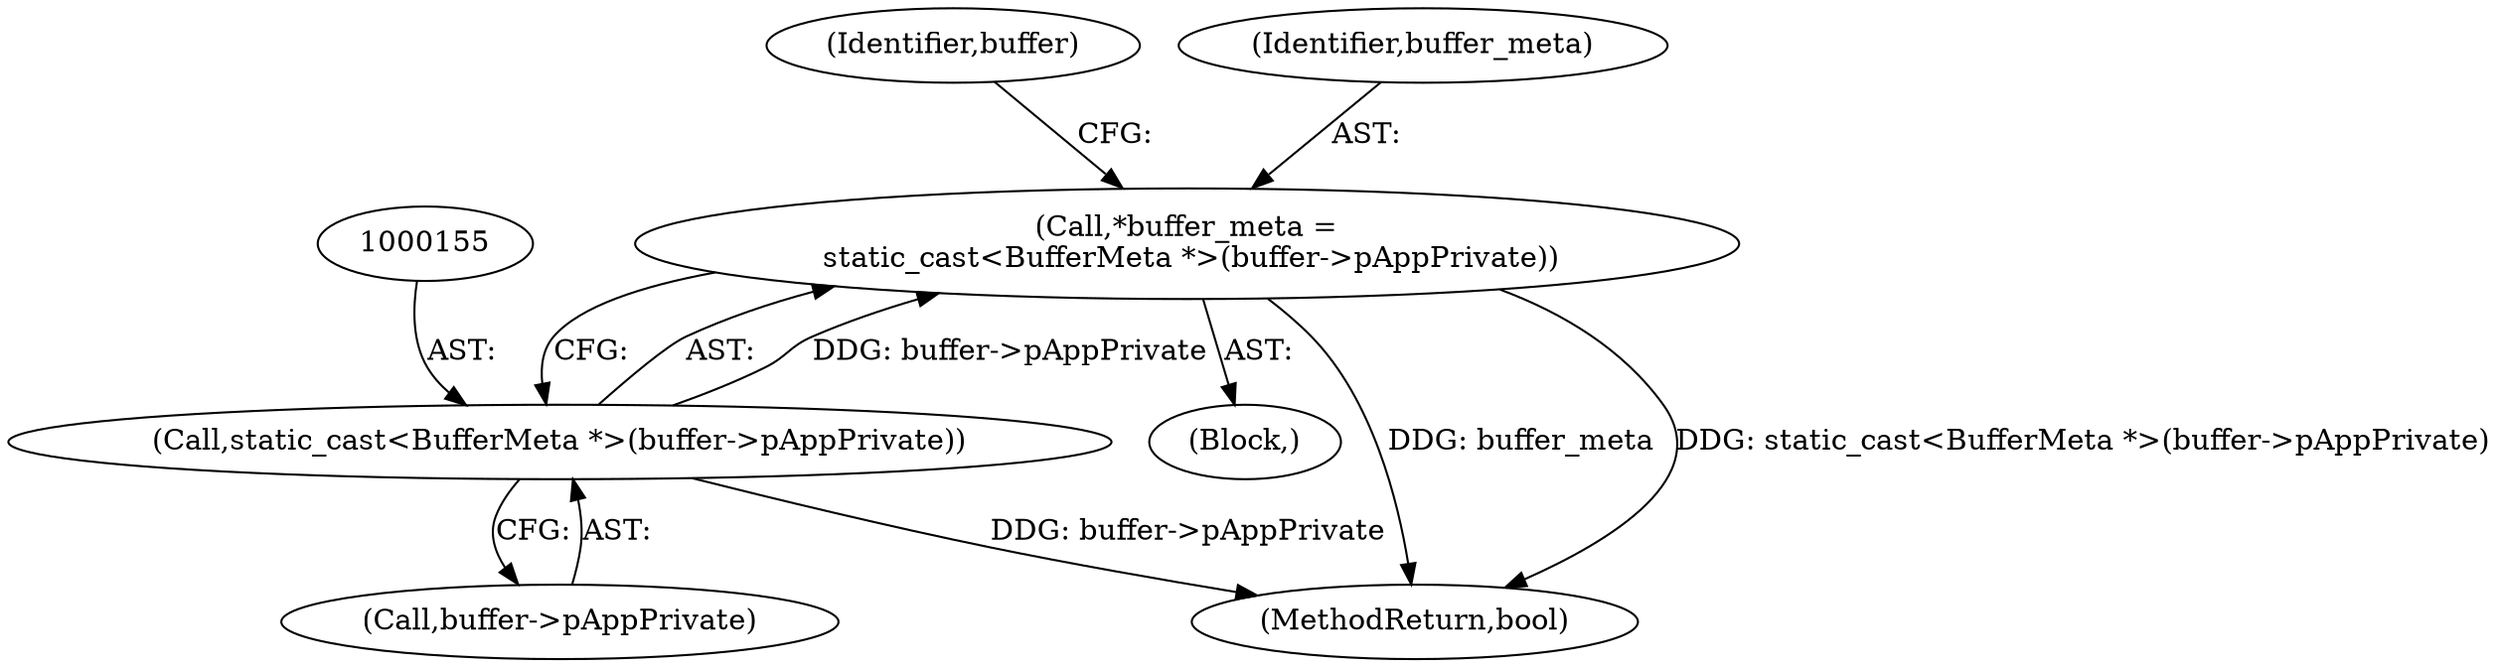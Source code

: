 digraph "0_Android_b351eabb428c7ca85a34513c64601f437923d576_8@pointer" {
"1000152" [label="(Call,*buffer_meta =\n static_cast<BufferMeta *>(buffer->pAppPrivate))"];
"1000154" [label="(Call,static_cast<BufferMeta *>(buffer->pAppPrivate))"];
"1000152" [label="(Call,*buffer_meta =\n static_cast<BufferMeta *>(buffer->pAppPrivate))"];
"1000110" [label="(Block,)"];
"1000273" [label="(MethodReturn,bool)"];
"1000164" [label="(Identifier,buffer)"];
"1000156" [label="(Call,buffer->pAppPrivate)"];
"1000153" [label="(Identifier,buffer_meta)"];
"1000154" [label="(Call,static_cast<BufferMeta *>(buffer->pAppPrivate))"];
"1000152" -> "1000110"  [label="AST: "];
"1000152" -> "1000154"  [label="CFG: "];
"1000153" -> "1000152"  [label="AST: "];
"1000154" -> "1000152"  [label="AST: "];
"1000164" -> "1000152"  [label="CFG: "];
"1000152" -> "1000273"  [label="DDG: buffer_meta"];
"1000152" -> "1000273"  [label="DDG: static_cast<BufferMeta *>(buffer->pAppPrivate)"];
"1000154" -> "1000152"  [label="DDG: buffer->pAppPrivate"];
"1000154" -> "1000156"  [label="CFG: "];
"1000155" -> "1000154"  [label="AST: "];
"1000156" -> "1000154"  [label="AST: "];
"1000154" -> "1000273"  [label="DDG: buffer->pAppPrivate"];
}
